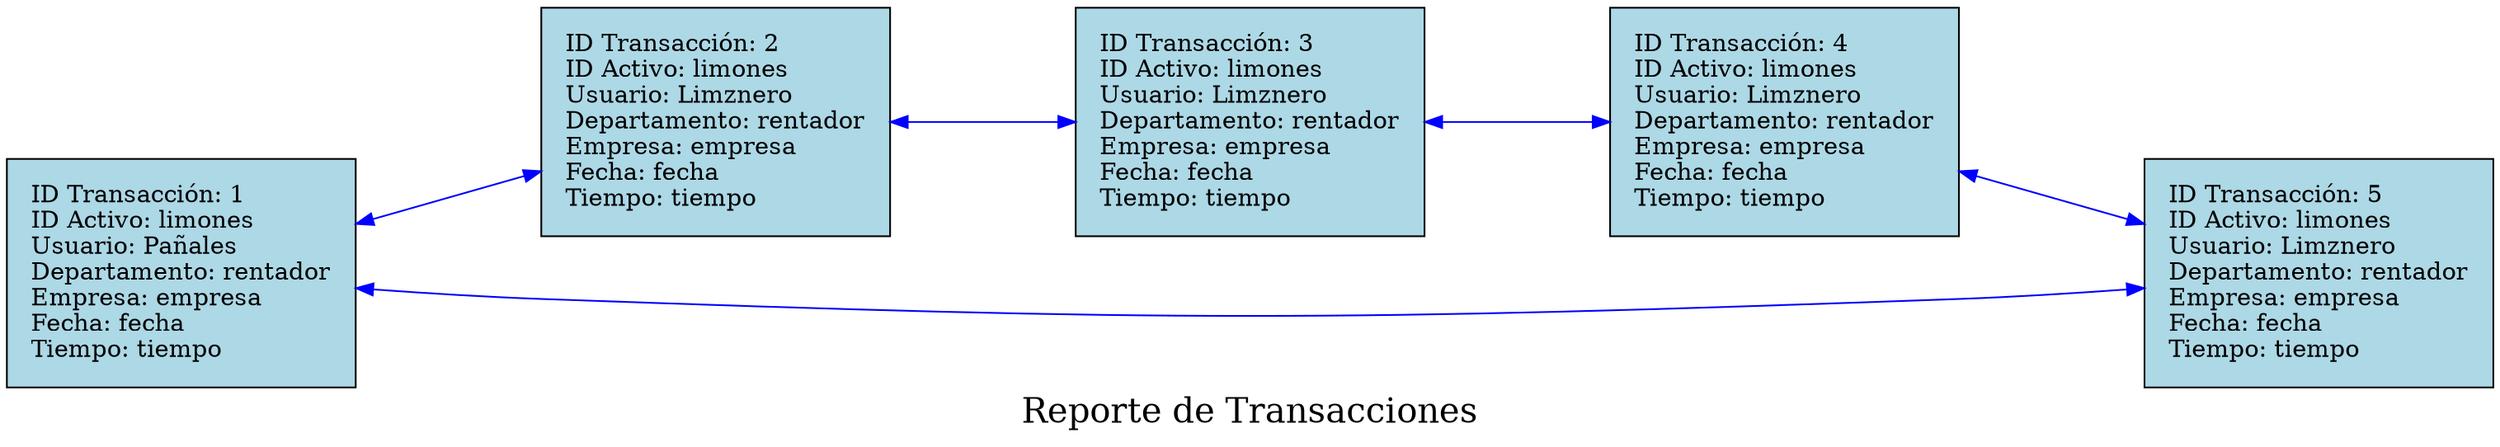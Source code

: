 digraph listita {
rankdir=LR;node [shape=record, style=filled, fillcolor=lightblue, margin=0.2];
edge [style=solid, color=blue];
graph [ranksep=1.5, nodesep=1];
graph [label="Reporte de Transacciones", fontsize=20, fontcolor=black];
"1" [label="{ID Transacción: 1\lID Activo: limones\lUsuario: Pañales\lDepartamento: rentador\lEmpresa: empresa\lFecha: fecha\lTiempo: tiempo\l}"];
"1" -> "2"[dir=both];
"2" [label="{ID Transacción: 2\lID Activo: limones\lUsuario: Limznero\lDepartamento: rentador\lEmpresa: empresa\lFecha: fecha\lTiempo: tiempo\l}"];
"2" -> "3"[dir=both];
"3" [label="{ID Transacción: 3\lID Activo: limones\lUsuario: Limznero\lDepartamento: rentador\lEmpresa: empresa\lFecha: fecha\lTiempo: tiempo\l}"];
"3" -> "4"[dir=both];
"4" [label="{ID Transacción: 4\lID Activo: limones\lUsuario: Limznero\lDepartamento: rentador\lEmpresa: empresa\lFecha: fecha\lTiempo: tiempo\l}"];
"4" -> "5"[dir=both];
"5" [label="{ID Transacción: 5\lID Activo: limones\lUsuario: Limznero\lDepartamento: rentador\lEmpresa: empresa\lFecha: fecha\lTiempo: tiempo\l}"];
"5" -> "1"[dir=both];
}
